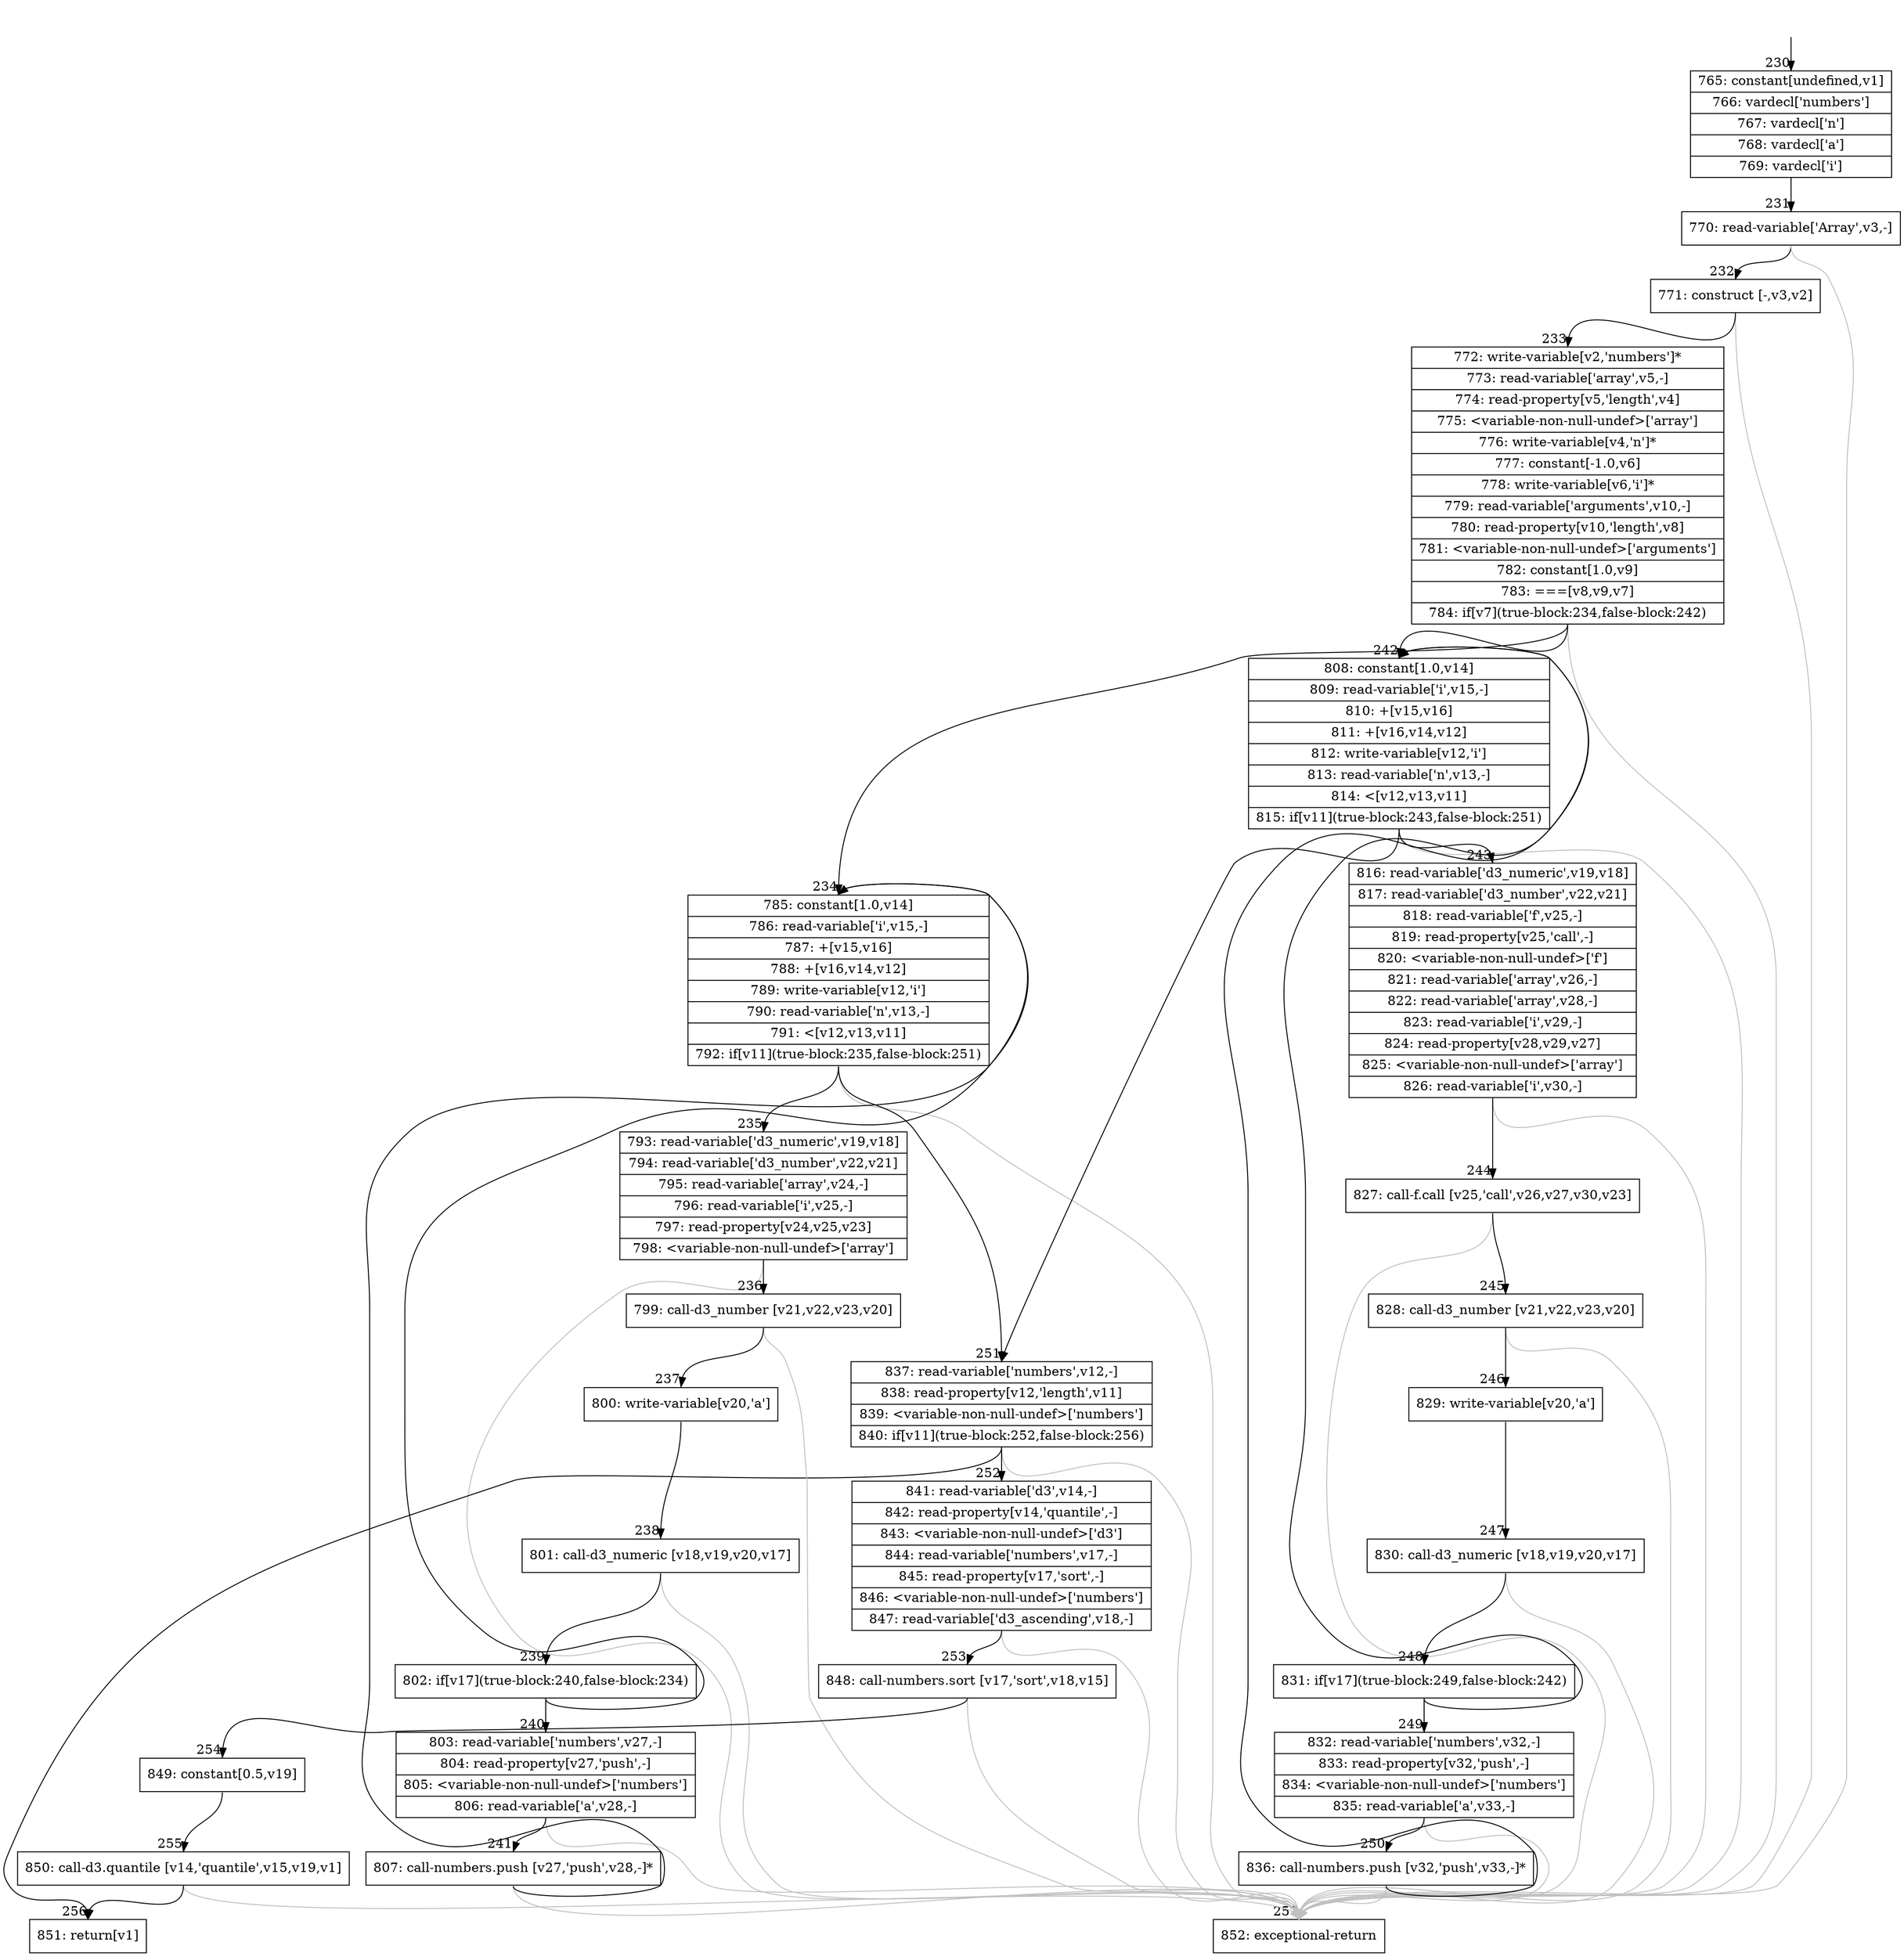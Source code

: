digraph {
rankdir="TD"
BB_entry20[shape=none,label=""];
BB_entry20 -> BB230 [tailport=s, headport=n, headlabel="    230"]
BB230 [shape=record label="{765: constant[undefined,v1]|766: vardecl['numbers']|767: vardecl['n']|768: vardecl['a']|769: vardecl['i']}" ] 
BB230 -> BB231 [tailport=s, headport=n, headlabel="      231"]
BB231 [shape=record label="{770: read-variable['Array',v3,-]}" ] 
BB231 -> BB232 [tailport=s, headport=n, headlabel="      232"]
BB231 -> BB257 [tailport=s, headport=n, color=gray, headlabel="      257"]
BB232 [shape=record label="{771: construct [-,v3,v2]}" ] 
BB232 -> BB233 [tailport=s, headport=n, headlabel="      233"]
BB232 -> BB257 [tailport=s, headport=n, color=gray]
BB233 [shape=record label="{772: write-variable[v2,'numbers']*|773: read-variable['array',v5,-]|774: read-property[v5,'length',v4]|775: \<variable-non-null-undef\>['array']|776: write-variable[v4,'n']*|777: constant[-1.0,v6]|778: write-variable[v6,'i']*|779: read-variable['arguments',v10,-]|780: read-property[v10,'length',v8]|781: \<variable-non-null-undef\>['arguments']|782: constant[1.0,v9]|783: ===[v8,v9,v7]|784: if[v7](true-block:234,false-block:242)}" ] 
BB233 -> BB234 [tailport=s, headport=n, headlabel="      234"]
BB233 -> BB242 [tailport=s, headport=n, headlabel="      242"]
BB233 -> BB257 [tailport=s, headport=n, color=gray]
BB234 [shape=record label="{785: constant[1.0,v14]|786: read-variable['i',v15,-]|787: +[v15,v16]|788: +[v16,v14,v12]|789: write-variable[v12,'i']|790: read-variable['n',v13,-]|791: \<[v12,v13,v11]|792: if[v11](true-block:235,false-block:251)}" ] 
BB234 -> BB235 [tailport=s, headport=n, headlabel="      235"]
BB234 -> BB251 [tailport=s, headport=n, headlabel="      251"]
BB234 -> BB257 [tailport=s, headport=n, color=gray]
BB235 [shape=record label="{793: read-variable['d3_numeric',v19,v18]|794: read-variable['d3_number',v22,v21]|795: read-variable['array',v24,-]|796: read-variable['i',v25,-]|797: read-property[v24,v25,v23]|798: \<variable-non-null-undef\>['array']}" ] 
BB235 -> BB236 [tailport=s, headport=n, headlabel="      236"]
BB235 -> BB257 [tailport=s, headport=n, color=gray]
BB236 [shape=record label="{799: call-d3_number [v21,v22,v23,v20]}" ] 
BB236 -> BB237 [tailport=s, headport=n, headlabel="      237"]
BB236 -> BB257 [tailport=s, headport=n, color=gray]
BB237 [shape=record label="{800: write-variable[v20,'a']}" ] 
BB237 -> BB238 [tailport=s, headport=n, headlabel="      238"]
BB238 [shape=record label="{801: call-d3_numeric [v18,v19,v20,v17]}" ] 
BB238 -> BB239 [tailport=s, headport=n, headlabel="      239"]
BB238 -> BB257 [tailport=s, headport=n, color=gray]
BB239 [shape=record label="{802: if[v17](true-block:240,false-block:234)}" ] 
BB239 -> BB240 [tailport=s, headport=n, headlabel="      240"]
BB239 -> BB234 [tailport=s, headport=n]
BB240 [shape=record label="{803: read-variable['numbers',v27,-]|804: read-property[v27,'push',-]|805: \<variable-non-null-undef\>['numbers']|806: read-variable['a',v28,-]}" ] 
BB240 -> BB241 [tailport=s, headport=n, headlabel="      241"]
BB240 -> BB257 [tailport=s, headport=n, color=gray]
BB241 [shape=record label="{807: call-numbers.push [v27,'push',v28,-]*}" ] 
BB241 -> BB234 [tailport=s, headport=n]
BB241 -> BB257 [tailport=s, headport=n, color=gray]
BB242 [shape=record label="{808: constant[1.0,v14]|809: read-variable['i',v15,-]|810: +[v15,v16]|811: +[v16,v14,v12]|812: write-variable[v12,'i']|813: read-variable['n',v13,-]|814: \<[v12,v13,v11]|815: if[v11](true-block:243,false-block:251)}" ] 
BB242 -> BB243 [tailport=s, headport=n, headlabel="      243"]
BB242 -> BB251 [tailport=s, headport=n]
BB242 -> BB257 [tailport=s, headport=n, color=gray]
BB243 [shape=record label="{816: read-variable['d3_numeric',v19,v18]|817: read-variable['d3_number',v22,v21]|818: read-variable['f',v25,-]|819: read-property[v25,'call',-]|820: \<variable-non-null-undef\>['f']|821: read-variable['array',v26,-]|822: read-variable['array',v28,-]|823: read-variable['i',v29,-]|824: read-property[v28,v29,v27]|825: \<variable-non-null-undef\>['array']|826: read-variable['i',v30,-]}" ] 
BB243 -> BB244 [tailport=s, headport=n, headlabel="      244"]
BB243 -> BB257 [tailport=s, headport=n, color=gray]
BB244 [shape=record label="{827: call-f.call [v25,'call',v26,v27,v30,v23]}" ] 
BB244 -> BB245 [tailport=s, headport=n, headlabel="      245"]
BB244 -> BB257 [tailport=s, headport=n, color=gray]
BB245 [shape=record label="{828: call-d3_number [v21,v22,v23,v20]}" ] 
BB245 -> BB246 [tailport=s, headport=n, headlabel="      246"]
BB245 -> BB257 [tailport=s, headport=n, color=gray]
BB246 [shape=record label="{829: write-variable[v20,'a']}" ] 
BB246 -> BB247 [tailport=s, headport=n, headlabel="      247"]
BB247 [shape=record label="{830: call-d3_numeric [v18,v19,v20,v17]}" ] 
BB247 -> BB248 [tailport=s, headport=n, headlabel="      248"]
BB247 -> BB257 [tailport=s, headport=n, color=gray]
BB248 [shape=record label="{831: if[v17](true-block:249,false-block:242)}" ] 
BB248 -> BB249 [tailport=s, headport=n, headlabel="      249"]
BB248 -> BB242 [tailport=s, headport=n]
BB249 [shape=record label="{832: read-variable['numbers',v32,-]|833: read-property[v32,'push',-]|834: \<variable-non-null-undef\>['numbers']|835: read-variable['a',v33,-]}" ] 
BB249 -> BB250 [tailport=s, headport=n, headlabel="      250"]
BB249 -> BB257 [tailport=s, headport=n, color=gray]
BB250 [shape=record label="{836: call-numbers.push [v32,'push',v33,-]*}" ] 
BB250 -> BB242 [tailport=s, headport=n]
BB250 -> BB257 [tailport=s, headport=n, color=gray]
BB251 [shape=record label="{837: read-variable['numbers',v12,-]|838: read-property[v12,'length',v11]|839: \<variable-non-null-undef\>['numbers']|840: if[v11](true-block:252,false-block:256)}" ] 
BB251 -> BB252 [tailport=s, headport=n, headlabel="      252"]
BB251 -> BB256 [tailport=s, headport=n, headlabel="      256"]
BB251 -> BB257 [tailport=s, headport=n, color=gray]
BB252 [shape=record label="{841: read-variable['d3',v14,-]|842: read-property[v14,'quantile',-]|843: \<variable-non-null-undef\>['d3']|844: read-variable['numbers',v17,-]|845: read-property[v17,'sort',-]|846: \<variable-non-null-undef\>['numbers']|847: read-variable['d3_ascending',v18,-]}" ] 
BB252 -> BB253 [tailport=s, headport=n, headlabel="      253"]
BB252 -> BB257 [tailport=s, headport=n, color=gray]
BB253 [shape=record label="{848: call-numbers.sort [v17,'sort',v18,v15]}" ] 
BB253 -> BB254 [tailport=s, headport=n, headlabel="      254"]
BB253 -> BB257 [tailport=s, headport=n, color=gray]
BB254 [shape=record label="{849: constant[0.5,v19]}" ] 
BB254 -> BB255 [tailport=s, headport=n, headlabel="      255"]
BB255 [shape=record label="{850: call-d3.quantile [v14,'quantile',v15,v19,v1]}" ] 
BB255 -> BB256 [tailport=s, headport=n]
BB255 -> BB257 [tailport=s, headport=n, color=gray]
BB256 [shape=record label="{851: return[v1]}" ] 
BB257 [shape=record label="{852: exceptional-return}" ] 
//#$~ 144
}
